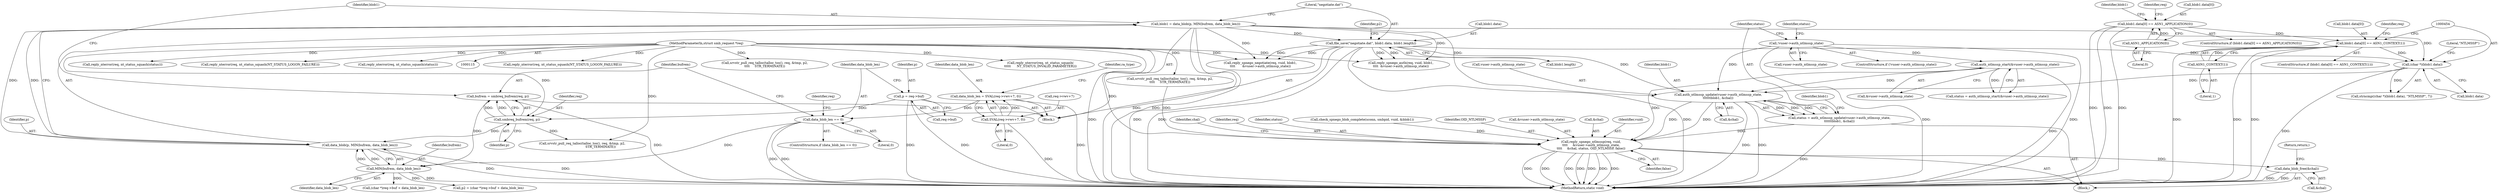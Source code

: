 digraph "0_samba_9280051bfba337458722fb157f3082f93cbd9f2b@API" {
"1000494" [label="(Call,auth_ntlmssp_update(vuser->auth_ntlmssp_state,\n\t\t\t\t\t\tblob1, &chal))"];
"1000464" [label="(Call,!vuser->auth_ntlmssp_state)"];
"1000471" [label="(Call,auth_ntlmssp_start(&vuser->auth_ntlmssp_state))"];
"1000453" [label="(Call,(char *)(blob1.data))"];
"1000209" [label="(Call,blob1 = data_blob(p, MIN(bufrem, data_blob_len)))"];
"1000211" [label="(Call,data_blob(p, MIN(bufrem, data_blob_len)))"];
"1000206" [label="(Call,smbreq_bufrem(req, p))"];
"1000116" [label="(MethodParameterIn,struct smb_request *req)"];
"1000189" [label="(Call,p = req->buf)"];
"1000213" [label="(Call,MIN(bufrem, data_blob_len))"];
"1000204" [label="(Call,bufrem = smbreq_bufrem(req, p))"];
"1000195" [label="(Call,data_blob_len == 0)"];
"1000127" [label="(Call,data_blob_len = SVAL(req->vwv+7, 0))"];
"1000129" [label="(Call,SVAL(req->vwv+7, 0))"];
"1000216" [label="(Call,file_save(\"negotiate.dat\", blob1.data, blob1.length))"];
"1000429" [label="(Call,blob1.data[0] == ASN1_CONTEXT(1))"];
"1000407" [label="(Call,blob1.data[0] == ASN1_APPLICATION(0))"];
"1000413" [label="(Call,ASN1_APPLICATION(0))"];
"1000435" [label="(Call,ASN1_CONTEXT(1))"];
"1000492" [label="(Call,status = auth_ntlmssp_update(vuser->auth_ntlmssp_state,\n\t\t\t\t\t\tblob1, &chal))"];
"1000504" [label="(Call,reply_spnego_ntlmssp(req, vuid,\n\t\t\t\t     &vuser->auth_ntlmssp_state,\n\t\t\t\t     &chal, status, OID_NTLMSSP, false))"];
"1000516" [label="(Call,data_blob_free(&chal))"];
"1000465" [label="(Call,vuser->auth_ntlmssp_state)"];
"1000195" [label="(Call,data_blob_len == 0)"];
"1000452" [label="(Call,strncmp((char *)(blob1.data), \"NTLMSSP\", 7))"];
"1000235" [label="(Call,srvstr_pull_req_talloc(talloc_tos(), req, &tmp, p2,\n                                     STR_TERMINATE))"];
"1000472" [label="(Call,&vuser->auth_ntlmssp_state)"];
"1000216" [label="(Call,file_save(\"negotiate.dat\", blob1.data, blob1.length))"];
"1000471" [label="(Call,auth_ntlmssp_start(&vuser->auth_ntlmssp_state))"];
"1000439" [label="(Identifier,req)"];
"1000458" [label="(Literal,\"NTLMSSP\")"];
"1000513" [label="(Identifier,status)"];
"1000378" [label="(Call,check_spnego_blob_complete(sconn, smbpid, vuid, &blob1))"];
"1000413" [label="(Call,ASN1_APPLICATION(0))"];
"1000189" [label="(Call,p = req->buf)"];
"1000212" [label="(Identifier,p)"];
"1000217" [label="(Literal,\"negotiate.dat\")"];
"1000455" [label="(Call,blob1.data)"];
"1000519" [label="(Return,return;)"];
"1000213" [label="(Call,MIN(bufrem, data_blob_len))"];
"1000194" [label="(ControlStructure,if (data_blob_len == 0))"];
"1000515" [label="(Identifier,false)"];
"1000210" [label="(Identifier,blob1)"];
"1000514" [label="(Identifier,OID_NTLMSSP)"];
"1000226" [label="(Call,(char *)req->buf + data_blob_len)"];
"1000516" [label="(Call,data_blob_free(&chal))"];
"1000417" [label="(Identifier,req)"];
"1000408" [label="(Call,blob1.data[0])"];
"1000265" [label="(Call,srvstr_pull_req_talloc(talloc_tos(), req, &tmp, p2,\n\t\t\t\t     STR_TERMINATE))"];
"1000129" [label="(Call,SVAL(req->vwv+7, 0))"];
"1000135" [label="(Literal,0)"];
"1000469" [label="(Call,status = auth_ntlmssp_start(&vuser->auth_ntlmssp_state))"];
"1000209" [label="(Call,blob1 = data_blob(p, MIN(bufrem, data_blob_len)))"];
"1000470" [label="(Identifier,status)"];
"1000128" [label="(Identifier,data_blob_len)"];
"1000207" [label="(Identifier,req)"];
"1000199" [label="(Call,reply_nterror(req, nt_status_squash(NT_STATUS_LOGON_FAILURE)))"];
"1000463" [label="(ControlStructure,if (!vuser->auth_ntlmssp_state))"];
"1000116" [label="(MethodParameterIn,struct smb_request *req)"];
"1000214" [label="(Identifier,bufrem)"];
"1000204" [label="(Call,bufrem = smbreq_bufrem(req, p))"];
"1000430" [label="(Call,blob1.data[0])"];
"1000191" [label="(Call,req->buf)"];
"1000507" [label="(Call,&vuser->auth_ntlmssp_state)"];
"1000250" [label="(Call,srvstr_pull_req_talloc(talloc_tos(), req, &tmp, p2,\n\t\t\t\t     STR_TERMINATE))"];
"1000499" [label="(Call,&chal)"];
"1000432" [label="(Identifier,blob1)"];
"1000416" [label="(Call,reply_spnego_negotiate(req, vuid, blob1,\n\t\t\t\t       &vuser->auth_ntlmssp_state))"];
"1000503" [label="(Identifier,blob1)"];
"1000438" [label="(Call,reply_spnego_auth(req, vuid, blob1,\n\t\t\t\t  &vuser->auth_ntlmssp_state))"];
"1000117" [label="(Block,)"];
"1000138" [label="(Identifier,ra_type)"];
"1000504" [label="(Call,reply_spnego_ntlmssp(req, vuid,\n\t\t\t\t     &vuser->auth_ntlmssp_state,\n\t\t\t\t     &chal, status, OID_NTLMSSP, false))"];
"1000464" [label="(Call,!vuser->auth_ntlmssp_state)"];
"1000206" [label="(Call,smbreq_bufrem(req, p))"];
"1000493" [label="(Identifier,status)"];
"1000511" [label="(Call,&chal)"];
"1000494" [label="(Call,auth_ntlmssp_update(vuser->auth_ntlmssp_state,\n\t\t\t\t\t\tblob1, &chal))"];
"1000498" [label="(Identifier,blob1)"];
"1000495" [label="(Call,vuser->auth_ntlmssp_state)"];
"1000530" [label="(MethodReturn,static void)"];
"1000211" [label="(Call,data_blob(p, MIN(bufrem, data_blob_len)))"];
"1000197" [label="(Literal,0)"];
"1000407" [label="(Call,blob1.data[0] == ASN1_APPLICATION(0))"];
"1000492" [label="(Call,status = auth_ntlmssp_update(vuser->auth_ntlmssp_state,\n\t\t\t\t\t\tblob1, &chal))"];
"1000414" [label="(Literal,0)"];
"1000196" [label="(Identifier,data_blob_len)"];
"1000225" [label="(Identifier,p2)"];
"1000360" [label="(Call,reply_nterror(req, nt_status_squash(\n\t\t\t\t\t      NT_STATUS_INVALID_PARAMETER)))"];
"1000127" [label="(Call,data_blob_len = SVAL(req->vwv+7, 0))"];
"1000487" [label="(Call,reply_nterror(req, nt_status_squash(status)))"];
"1000506" [label="(Identifier,vuid)"];
"1000428" [label="(ControlStructure,if (blob1.data[0] == ASN1_CONTEXT(1)))"];
"1000190" [label="(Identifier,p)"];
"1000526" [label="(Call,reply_nterror(req, nt_status_squash(NT_STATUS_LOGON_FAILURE)))"];
"1000200" [label="(Identifier,req)"];
"1000436" [label="(Literal,1)"];
"1000518" [label="(Identifier,chal)"];
"1000517" [label="(Call,&chal)"];
"1000406" [label="(ControlStructure,if (blob1.data[0] == ASN1_APPLICATION(0)))"];
"1000221" [label="(Call,blob1.length)"];
"1000401" [label="(Call,reply_nterror(req, nt_status_squash(status)))"];
"1000429" [label="(Call,blob1.data[0] == ASN1_CONTEXT(1))"];
"1000461" [label="(Block,)"];
"1000453" [label="(Call,(char *)(blob1.data))"];
"1000224" [label="(Call,p2 = (char *)req->buf + data_blob_len)"];
"1000505" [label="(Identifier,req)"];
"1000130" [label="(Call,req->vwv+7)"];
"1000208" [label="(Identifier,p)"];
"1000218" [label="(Call,blob1.data)"];
"1000435" [label="(Call,ASN1_CONTEXT(1))"];
"1000205" [label="(Identifier,bufrem)"];
"1000215" [label="(Identifier,data_blob_len)"];
"1000494" -> "1000492"  [label="AST: "];
"1000494" -> "1000499"  [label="CFG: "];
"1000495" -> "1000494"  [label="AST: "];
"1000498" -> "1000494"  [label="AST: "];
"1000499" -> "1000494"  [label="AST: "];
"1000492" -> "1000494"  [label="CFG: "];
"1000494" -> "1000530"  [label="DDG: "];
"1000494" -> "1000530"  [label="DDG: "];
"1000494" -> "1000492"  [label="DDG: "];
"1000494" -> "1000492"  [label="DDG: "];
"1000494" -> "1000492"  [label="DDG: "];
"1000464" -> "1000494"  [label="DDG: "];
"1000471" -> "1000494"  [label="DDG: "];
"1000453" -> "1000494"  [label="DDG: "];
"1000216" -> "1000494"  [label="DDG: "];
"1000209" -> "1000494"  [label="DDG: "];
"1000494" -> "1000504"  [label="DDG: "];
"1000494" -> "1000504"  [label="DDG: "];
"1000464" -> "1000463"  [label="AST: "];
"1000464" -> "1000465"  [label="CFG: "];
"1000465" -> "1000464"  [label="AST: "];
"1000470" -> "1000464"  [label="CFG: "];
"1000493" -> "1000464"  [label="CFG: "];
"1000464" -> "1000530"  [label="DDG: "];
"1000464" -> "1000530"  [label="DDG: "];
"1000464" -> "1000471"  [label="DDG: "];
"1000471" -> "1000469"  [label="AST: "];
"1000471" -> "1000472"  [label="CFG: "];
"1000472" -> "1000471"  [label="AST: "];
"1000469" -> "1000471"  [label="CFG: "];
"1000471" -> "1000530"  [label="DDG: "];
"1000471" -> "1000469"  [label="DDG: "];
"1000471" -> "1000504"  [label="DDG: "];
"1000453" -> "1000452"  [label="AST: "];
"1000453" -> "1000455"  [label="CFG: "];
"1000454" -> "1000453"  [label="AST: "];
"1000455" -> "1000453"  [label="AST: "];
"1000458" -> "1000453"  [label="CFG: "];
"1000453" -> "1000530"  [label="DDG: "];
"1000453" -> "1000452"  [label="DDG: "];
"1000209" -> "1000453"  [label="DDG: "];
"1000216" -> "1000453"  [label="DDG: "];
"1000429" -> "1000453"  [label="DDG: "];
"1000209" -> "1000117"  [label="AST: "];
"1000209" -> "1000211"  [label="CFG: "];
"1000210" -> "1000209"  [label="AST: "];
"1000211" -> "1000209"  [label="AST: "];
"1000217" -> "1000209"  [label="CFG: "];
"1000209" -> "1000530"  [label="DDG: "];
"1000209" -> "1000530"  [label="DDG: "];
"1000211" -> "1000209"  [label="DDG: "];
"1000211" -> "1000209"  [label="DDG: "];
"1000209" -> "1000216"  [label="DDG: "];
"1000209" -> "1000416"  [label="DDG: "];
"1000209" -> "1000438"  [label="DDG: "];
"1000211" -> "1000213"  [label="CFG: "];
"1000212" -> "1000211"  [label="AST: "];
"1000213" -> "1000211"  [label="AST: "];
"1000211" -> "1000530"  [label="DDG: "];
"1000211" -> "1000530"  [label="DDG: "];
"1000206" -> "1000211"  [label="DDG: "];
"1000213" -> "1000211"  [label="DDG: "];
"1000213" -> "1000211"  [label="DDG: "];
"1000206" -> "1000204"  [label="AST: "];
"1000206" -> "1000208"  [label="CFG: "];
"1000207" -> "1000206"  [label="AST: "];
"1000208" -> "1000206"  [label="AST: "];
"1000204" -> "1000206"  [label="CFG: "];
"1000206" -> "1000204"  [label="DDG: "];
"1000206" -> "1000204"  [label="DDG: "];
"1000116" -> "1000206"  [label="DDG: "];
"1000189" -> "1000206"  [label="DDG: "];
"1000206" -> "1000235"  [label="DDG: "];
"1000116" -> "1000115"  [label="AST: "];
"1000116" -> "1000530"  [label="DDG: "];
"1000116" -> "1000199"  [label="DDG: "];
"1000116" -> "1000235"  [label="DDG: "];
"1000116" -> "1000250"  [label="DDG: "];
"1000116" -> "1000265"  [label="DDG: "];
"1000116" -> "1000360"  [label="DDG: "];
"1000116" -> "1000401"  [label="DDG: "];
"1000116" -> "1000416"  [label="DDG: "];
"1000116" -> "1000438"  [label="DDG: "];
"1000116" -> "1000487"  [label="DDG: "];
"1000116" -> "1000504"  [label="DDG: "];
"1000116" -> "1000526"  [label="DDG: "];
"1000189" -> "1000117"  [label="AST: "];
"1000189" -> "1000191"  [label="CFG: "];
"1000190" -> "1000189"  [label="AST: "];
"1000191" -> "1000189"  [label="AST: "];
"1000196" -> "1000189"  [label="CFG: "];
"1000189" -> "1000530"  [label="DDG: "];
"1000189" -> "1000530"  [label="DDG: "];
"1000213" -> "1000215"  [label="CFG: "];
"1000214" -> "1000213"  [label="AST: "];
"1000215" -> "1000213"  [label="AST: "];
"1000213" -> "1000530"  [label="DDG: "];
"1000204" -> "1000213"  [label="DDG: "];
"1000195" -> "1000213"  [label="DDG: "];
"1000213" -> "1000224"  [label="DDG: "];
"1000213" -> "1000226"  [label="DDG: "];
"1000204" -> "1000117"  [label="AST: "];
"1000205" -> "1000204"  [label="AST: "];
"1000210" -> "1000204"  [label="CFG: "];
"1000204" -> "1000530"  [label="DDG: "];
"1000195" -> "1000194"  [label="AST: "];
"1000195" -> "1000197"  [label="CFG: "];
"1000196" -> "1000195"  [label="AST: "];
"1000197" -> "1000195"  [label="AST: "];
"1000200" -> "1000195"  [label="CFG: "];
"1000205" -> "1000195"  [label="CFG: "];
"1000195" -> "1000530"  [label="DDG: "];
"1000195" -> "1000530"  [label="DDG: "];
"1000127" -> "1000195"  [label="DDG: "];
"1000127" -> "1000117"  [label="AST: "];
"1000127" -> "1000129"  [label="CFG: "];
"1000128" -> "1000127"  [label="AST: "];
"1000129" -> "1000127"  [label="AST: "];
"1000138" -> "1000127"  [label="CFG: "];
"1000127" -> "1000530"  [label="DDG: "];
"1000129" -> "1000127"  [label="DDG: "];
"1000129" -> "1000127"  [label="DDG: "];
"1000129" -> "1000135"  [label="CFG: "];
"1000130" -> "1000129"  [label="AST: "];
"1000135" -> "1000129"  [label="AST: "];
"1000129" -> "1000530"  [label="DDG: "];
"1000216" -> "1000117"  [label="AST: "];
"1000216" -> "1000221"  [label="CFG: "];
"1000217" -> "1000216"  [label="AST: "];
"1000218" -> "1000216"  [label="AST: "];
"1000221" -> "1000216"  [label="AST: "];
"1000225" -> "1000216"  [label="CFG: "];
"1000216" -> "1000530"  [label="DDG: "];
"1000216" -> "1000530"  [label="DDG: "];
"1000216" -> "1000530"  [label="DDG: "];
"1000216" -> "1000416"  [label="DDG: "];
"1000216" -> "1000416"  [label="DDG: "];
"1000216" -> "1000438"  [label="DDG: "];
"1000216" -> "1000438"  [label="DDG: "];
"1000429" -> "1000428"  [label="AST: "];
"1000429" -> "1000435"  [label="CFG: "];
"1000430" -> "1000429"  [label="AST: "];
"1000435" -> "1000429"  [label="AST: "];
"1000439" -> "1000429"  [label="CFG: "];
"1000454" -> "1000429"  [label="CFG: "];
"1000429" -> "1000530"  [label="DDG: "];
"1000429" -> "1000530"  [label="DDG: "];
"1000429" -> "1000530"  [label="DDG: "];
"1000407" -> "1000429"  [label="DDG: "];
"1000435" -> "1000429"  [label="DDG: "];
"1000407" -> "1000406"  [label="AST: "];
"1000407" -> "1000413"  [label="CFG: "];
"1000408" -> "1000407"  [label="AST: "];
"1000413" -> "1000407"  [label="AST: "];
"1000417" -> "1000407"  [label="CFG: "];
"1000432" -> "1000407"  [label="CFG: "];
"1000407" -> "1000530"  [label="DDG: "];
"1000407" -> "1000530"  [label="DDG: "];
"1000407" -> "1000530"  [label="DDG: "];
"1000413" -> "1000407"  [label="DDG: "];
"1000413" -> "1000414"  [label="CFG: "];
"1000414" -> "1000413"  [label="AST: "];
"1000435" -> "1000436"  [label="CFG: "];
"1000436" -> "1000435"  [label="AST: "];
"1000492" -> "1000461"  [label="AST: "];
"1000493" -> "1000492"  [label="AST: "];
"1000503" -> "1000492"  [label="CFG: "];
"1000492" -> "1000530"  [label="DDG: "];
"1000492" -> "1000504"  [label="DDG: "];
"1000504" -> "1000461"  [label="AST: "];
"1000504" -> "1000515"  [label="CFG: "];
"1000505" -> "1000504"  [label="AST: "];
"1000506" -> "1000504"  [label="AST: "];
"1000507" -> "1000504"  [label="AST: "];
"1000511" -> "1000504"  [label="AST: "];
"1000513" -> "1000504"  [label="AST: "];
"1000514" -> "1000504"  [label="AST: "];
"1000515" -> "1000504"  [label="AST: "];
"1000518" -> "1000504"  [label="CFG: "];
"1000504" -> "1000530"  [label="DDG: "];
"1000504" -> "1000530"  [label="DDG: "];
"1000504" -> "1000530"  [label="DDG: "];
"1000504" -> "1000530"  [label="DDG: "];
"1000504" -> "1000530"  [label="DDG: "];
"1000504" -> "1000530"  [label="DDG: "];
"1000504" -> "1000530"  [label="DDG: "];
"1000265" -> "1000504"  [label="DDG: "];
"1000378" -> "1000504"  [label="DDG: "];
"1000504" -> "1000516"  [label="DDG: "];
"1000516" -> "1000461"  [label="AST: "];
"1000516" -> "1000517"  [label="CFG: "];
"1000517" -> "1000516"  [label="AST: "];
"1000519" -> "1000516"  [label="CFG: "];
"1000516" -> "1000530"  [label="DDG: "];
"1000516" -> "1000530"  [label="DDG: "];
}
